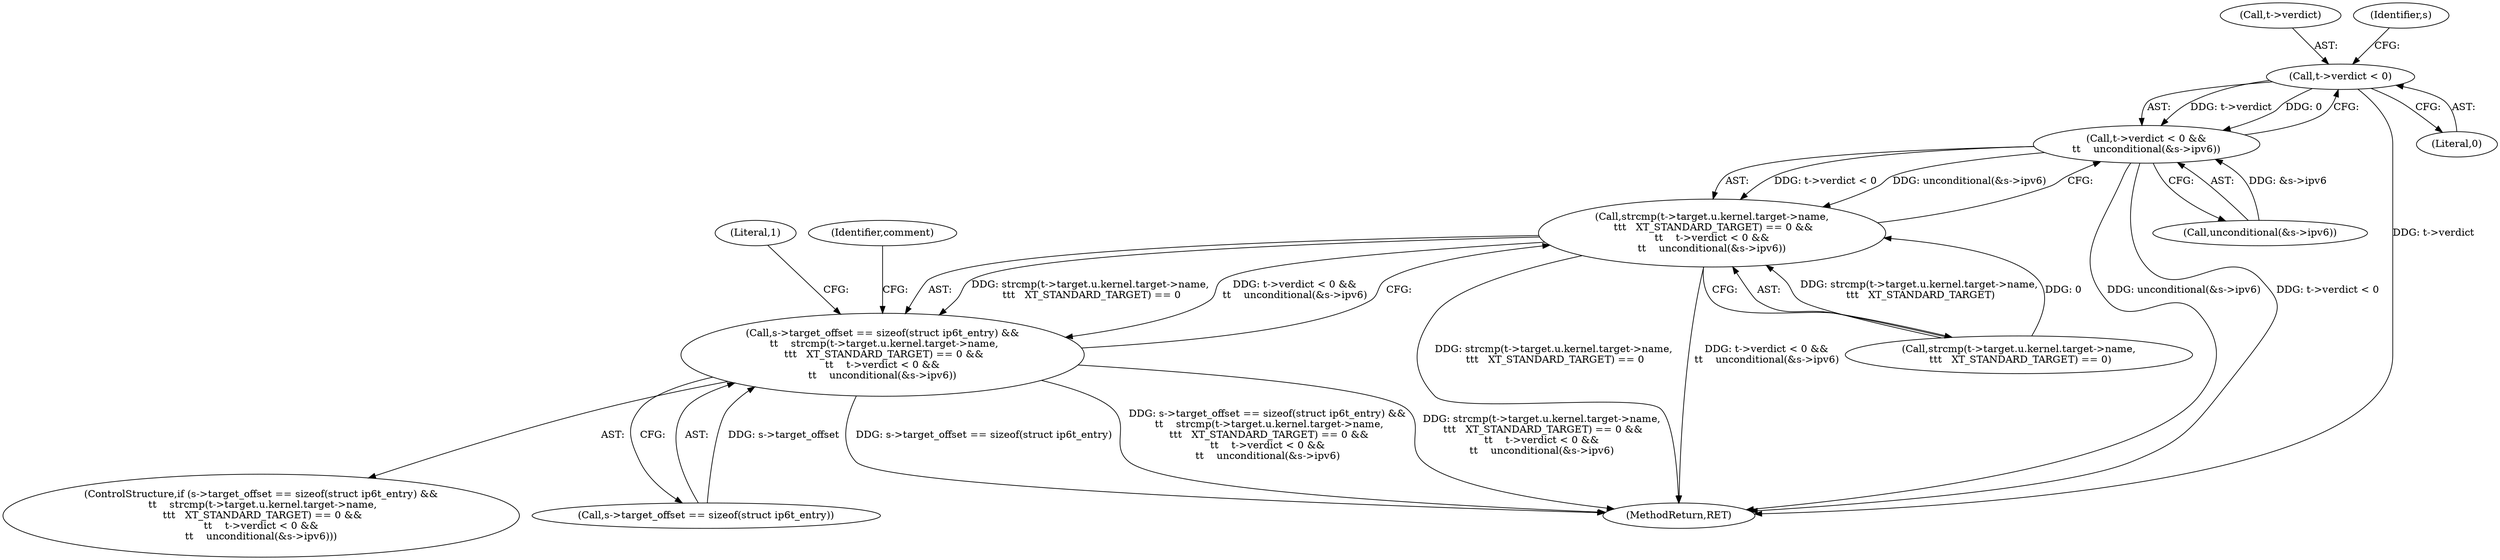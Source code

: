 digraph "0_linux_54d83fc74aa9ec72794373cb47432c5f7fb1a309_10@pointer" {
"1000180" [label="(Call,t->verdict < 0)"];
"1000179" [label="(Call,t->verdict < 0 &&\n\t\t    unconditional(&s->ipv6))"];
"1000163" [label="(Call,strcmp(t->target.u.kernel.target->name,\n \t\t\t   XT_STANDARD_TARGET) == 0 &&\n\t\t    t->verdict < 0 &&\n\t\t    unconditional(&s->ipv6))"];
"1000156" [label="(Call,s->target_offset == sizeof(struct ip6t_entry) &&\n \t\t    strcmp(t->target.u.kernel.target->name,\n \t\t\t   XT_STANDARD_TARGET) == 0 &&\n\t\t    t->verdict < 0 &&\n\t\t    unconditional(&s->ipv6))"];
"1000155" [label="(ControlStructure,if (s->target_offset == sizeof(struct ip6t_entry) &&\n \t\t    strcmp(t->target.u.kernel.target->name,\n \t\t\t   XT_STANDARD_TARGET) == 0 &&\n\t\t    t->verdict < 0 &&\n\t\t    unconditional(&s->ipv6)))"];
"1000180" [label="(Call,t->verdict < 0)"];
"1000181" [label="(Call,t->verdict)"];
"1000179" [label="(Call,t->verdict < 0 &&\n\t\t    unconditional(&s->ipv6))"];
"1000213" [label="(MethodReturn,RET)"];
"1000156" [label="(Call,s->target_offset == sizeof(struct ip6t_entry) &&\n \t\t    strcmp(t->target.u.kernel.target->name,\n \t\t\t   XT_STANDARD_TARGET) == 0 &&\n\t\t    t->verdict < 0 &&\n\t\t    unconditional(&s->ipv6))"];
"1000184" [label="(Literal,0)"];
"1000185" [label="(Call,unconditional(&s->ipv6))"];
"1000206" [label="(Literal,1)"];
"1000164" [label="(Call,strcmp(t->target.u.kernel.target->name,\n \t\t\t   XT_STANDARD_TARGET) == 0)"];
"1000157" [label="(Call,s->target_offset == sizeof(struct ip6t_entry))"];
"1000193" [label="(Identifier,comment)"];
"1000163" [label="(Call,strcmp(t->target.u.kernel.target->name,\n \t\t\t   XT_STANDARD_TARGET) == 0 &&\n\t\t    t->verdict < 0 &&\n\t\t    unconditional(&s->ipv6))"];
"1000188" [label="(Identifier,s)"];
"1000180" -> "1000179"  [label="AST: "];
"1000180" -> "1000184"  [label="CFG: "];
"1000181" -> "1000180"  [label="AST: "];
"1000184" -> "1000180"  [label="AST: "];
"1000188" -> "1000180"  [label="CFG: "];
"1000179" -> "1000180"  [label="CFG: "];
"1000180" -> "1000213"  [label="DDG: t->verdict"];
"1000180" -> "1000179"  [label="DDG: t->verdict"];
"1000180" -> "1000179"  [label="DDG: 0"];
"1000179" -> "1000163"  [label="AST: "];
"1000179" -> "1000185"  [label="CFG: "];
"1000185" -> "1000179"  [label="AST: "];
"1000163" -> "1000179"  [label="CFG: "];
"1000179" -> "1000213"  [label="DDG: unconditional(&s->ipv6)"];
"1000179" -> "1000213"  [label="DDG: t->verdict < 0"];
"1000179" -> "1000163"  [label="DDG: t->verdict < 0"];
"1000179" -> "1000163"  [label="DDG: unconditional(&s->ipv6)"];
"1000185" -> "1000179"  [label="DDG: &s->ipv6"];
"1000163" -> "1000156"  [label="AST: "];
"1000163" -> "1000164"  [label="CFG: "];
"1000164" -> "1000163"  [label="AST: "];
"1000156" -> "1000163"  [label="CFG: "];
"1000163" -> "1000213"  [label="DDG: strcmp(t->target.u.kernel.target->name,\n \t\t\t   XT_STANDARD_TARGET) == 0"];
"1000163" -> "1000213"  [label="DDG: t->verdict < 0 &&\n\t\t    unconditional(&s->ipv6)"];
"1000163" -> "1000156"  [label="DDG: strcmp(t->target.u.kernel.target->name,\n \t\t\t   XT_STANDARD_TARGET) == 0"];
"1000163" -> "1000156"  [label="DDG: t->verdict < 0 &&\n\t\t    unconditional(&s->ipv6)"];
"1000164" -> "1000163"  [label="DDG: strcmp(t->target.u.kernel.target->name,\n \t\t\t   XT_STANDARD_TARGET)"];
"1000164" -> "1000163"  [label="DDG: 0"];
"1000156" -> "1000155"  [label="AST: "];
"1000156" -> "1000157"  [label="CFG: "];
"1000157" -> "1000156"  [label="AST: "];
"1000193" -> "1000156"  [label="CFG: "];
"1000206" -> "1000156"  [label="CFG: "];
"1000156" -> "1000213"  [label="DDG: s->target_offset == sizeof(struct ip6t_entry)"];
"1000156" -> "1000213"  [label="DDG: s->target_offset == sizeof(struct ip6t_entry) &&\n \t\t    strcmp(t->target.u.kernel.target->name,\n \t\t\t   XT_STANDARD_TARGET) == 0 &&\n\t\t    t->verdict < 0 &&\n\t\t    unconditional(&s->ipv6)"];
"1000156" -> "1000213"  [label="DDG: strcmp(t->target.u.kernel.target->name,\n \t\t\t   XT_STANDARD_TARGET) == 0 &&\n\t\t    t->verdict < 0 &&\n\t\t    unconditional(&s->ipv6)"];
"1000157" -> "1000156"  [label="DDG: s->target_offset"];
}
